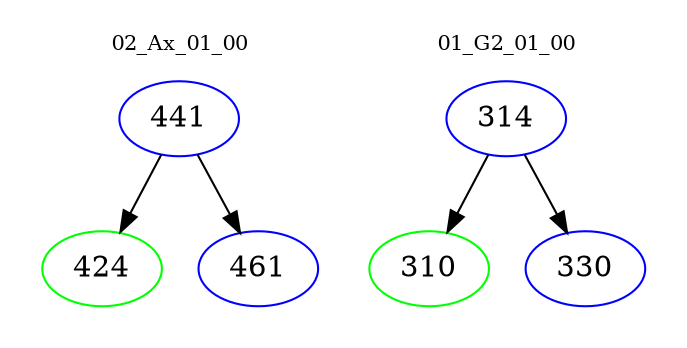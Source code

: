 digraph{
subgraph cluster_0 {
color = white
label = "02_Ax_01_00";
fontsize=10;
T0_441 [label="441", color="blue"]
T0_441 -> T0_424 [color="black"]
T0_424 [label="424", color="green"]
T0_441 -> T0_461 [color="black"]
T0_461 [label="461", color="blue"]
}
subgraph cluster_1 {
color = white
label = "01_G2_01_00";
fontsize=10;
T1_314 [label="314", color="blue"]
T1_314 -> T1_310 [color="black"]
T1_310 [label="310", color="green"]
T1_314 -> T1_330 [color="black"]
T1_330 [label="330", color="blue"]
}
}
